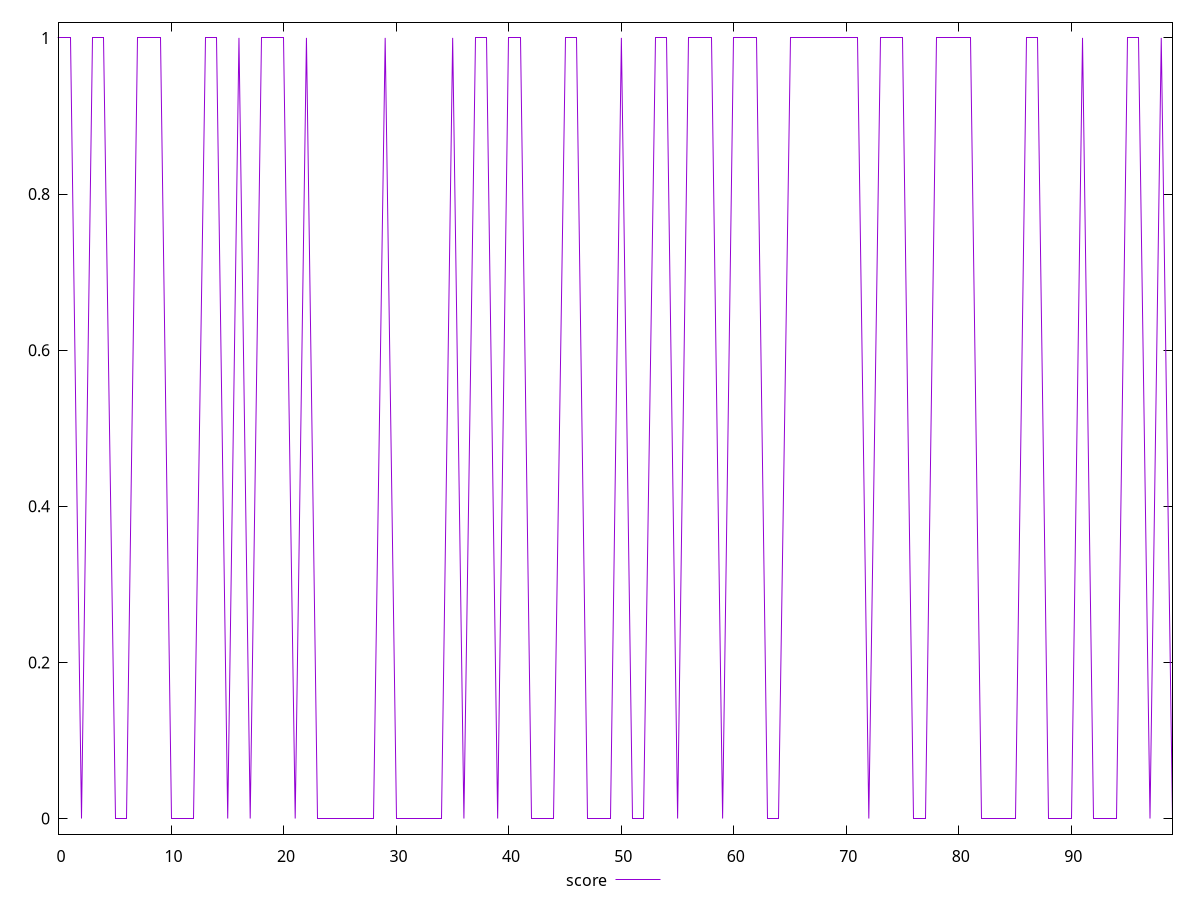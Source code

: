 reset

$score <<EOF
0 1
1 1
2 0
3 1
4 1
5 0
6 0
7 1
8 1
9 1
10 0
11 0
12 0
13 1
14 1
15 0
16 1
17 0
18 1
19 1
20 1
21 0
22 1
23 0
24 0
25 0
26 0
27 0
28 0
29 1
30 0
31 0
32 0
33 0
34 0
35 1
36 0
37 1
38 1
39 0
40 1
41 1
42 0
43 0
44 0
45 1
46 1
47 0
48 0
49 0
50 1
51 0
52 0
53 1
54 1
55 0
56 1
57 1
58 1
59 0
60 1
61 1
62 1
63 0
64 0
65 1
66 1
67 1
68 1
69 1
70 1
71 1
72 0
73 1
74 1
75 1
76 0
77 0
78 1
79 1
80 1
81 1
82 0
83 0
84 0
85 0
86 1
87 1
88 0
89 0
90 0
91 1
92 0
93 0
94 0
95 1
96 1
97 0
98 1
99 0
EOF

set key outside below
set xrange [0:99]
set yrange [-0.02:1.02]
set trange [-0.02:1.02]
set terminal svg size 640, 500 enhanced background rgb 'white'
set output "report_00015_2021-02-09T16-11-33.973Z/third-party-summary/samples/pages+cached+noadtech+nomedia/score/values.svg"

plot $score title "score" with line

reset
